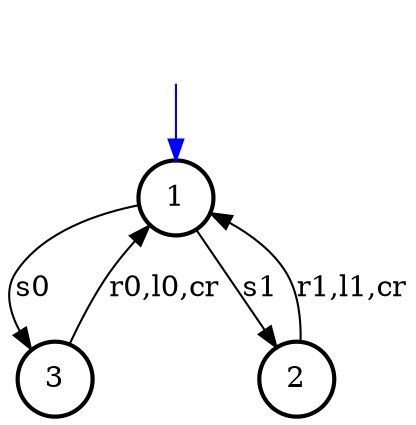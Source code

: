 digraph Image {overlap=scale;node [shape=circle, style=bold, constraint=false];"_1" [peripheries=1,label="1"];"_1" -> "_3" [label="s0"]"_1" -> "_2" [label="s1"]"_2" [peripheries=1,label="2"];"_2" -> "_1" [label="r1,l1,cr"]"_3" [peripheries=1,label="3"];"_3" -> "_1" [label="r0,l0,cr"]node [shape=plaintext];" "-> "_1" [color=blue];}